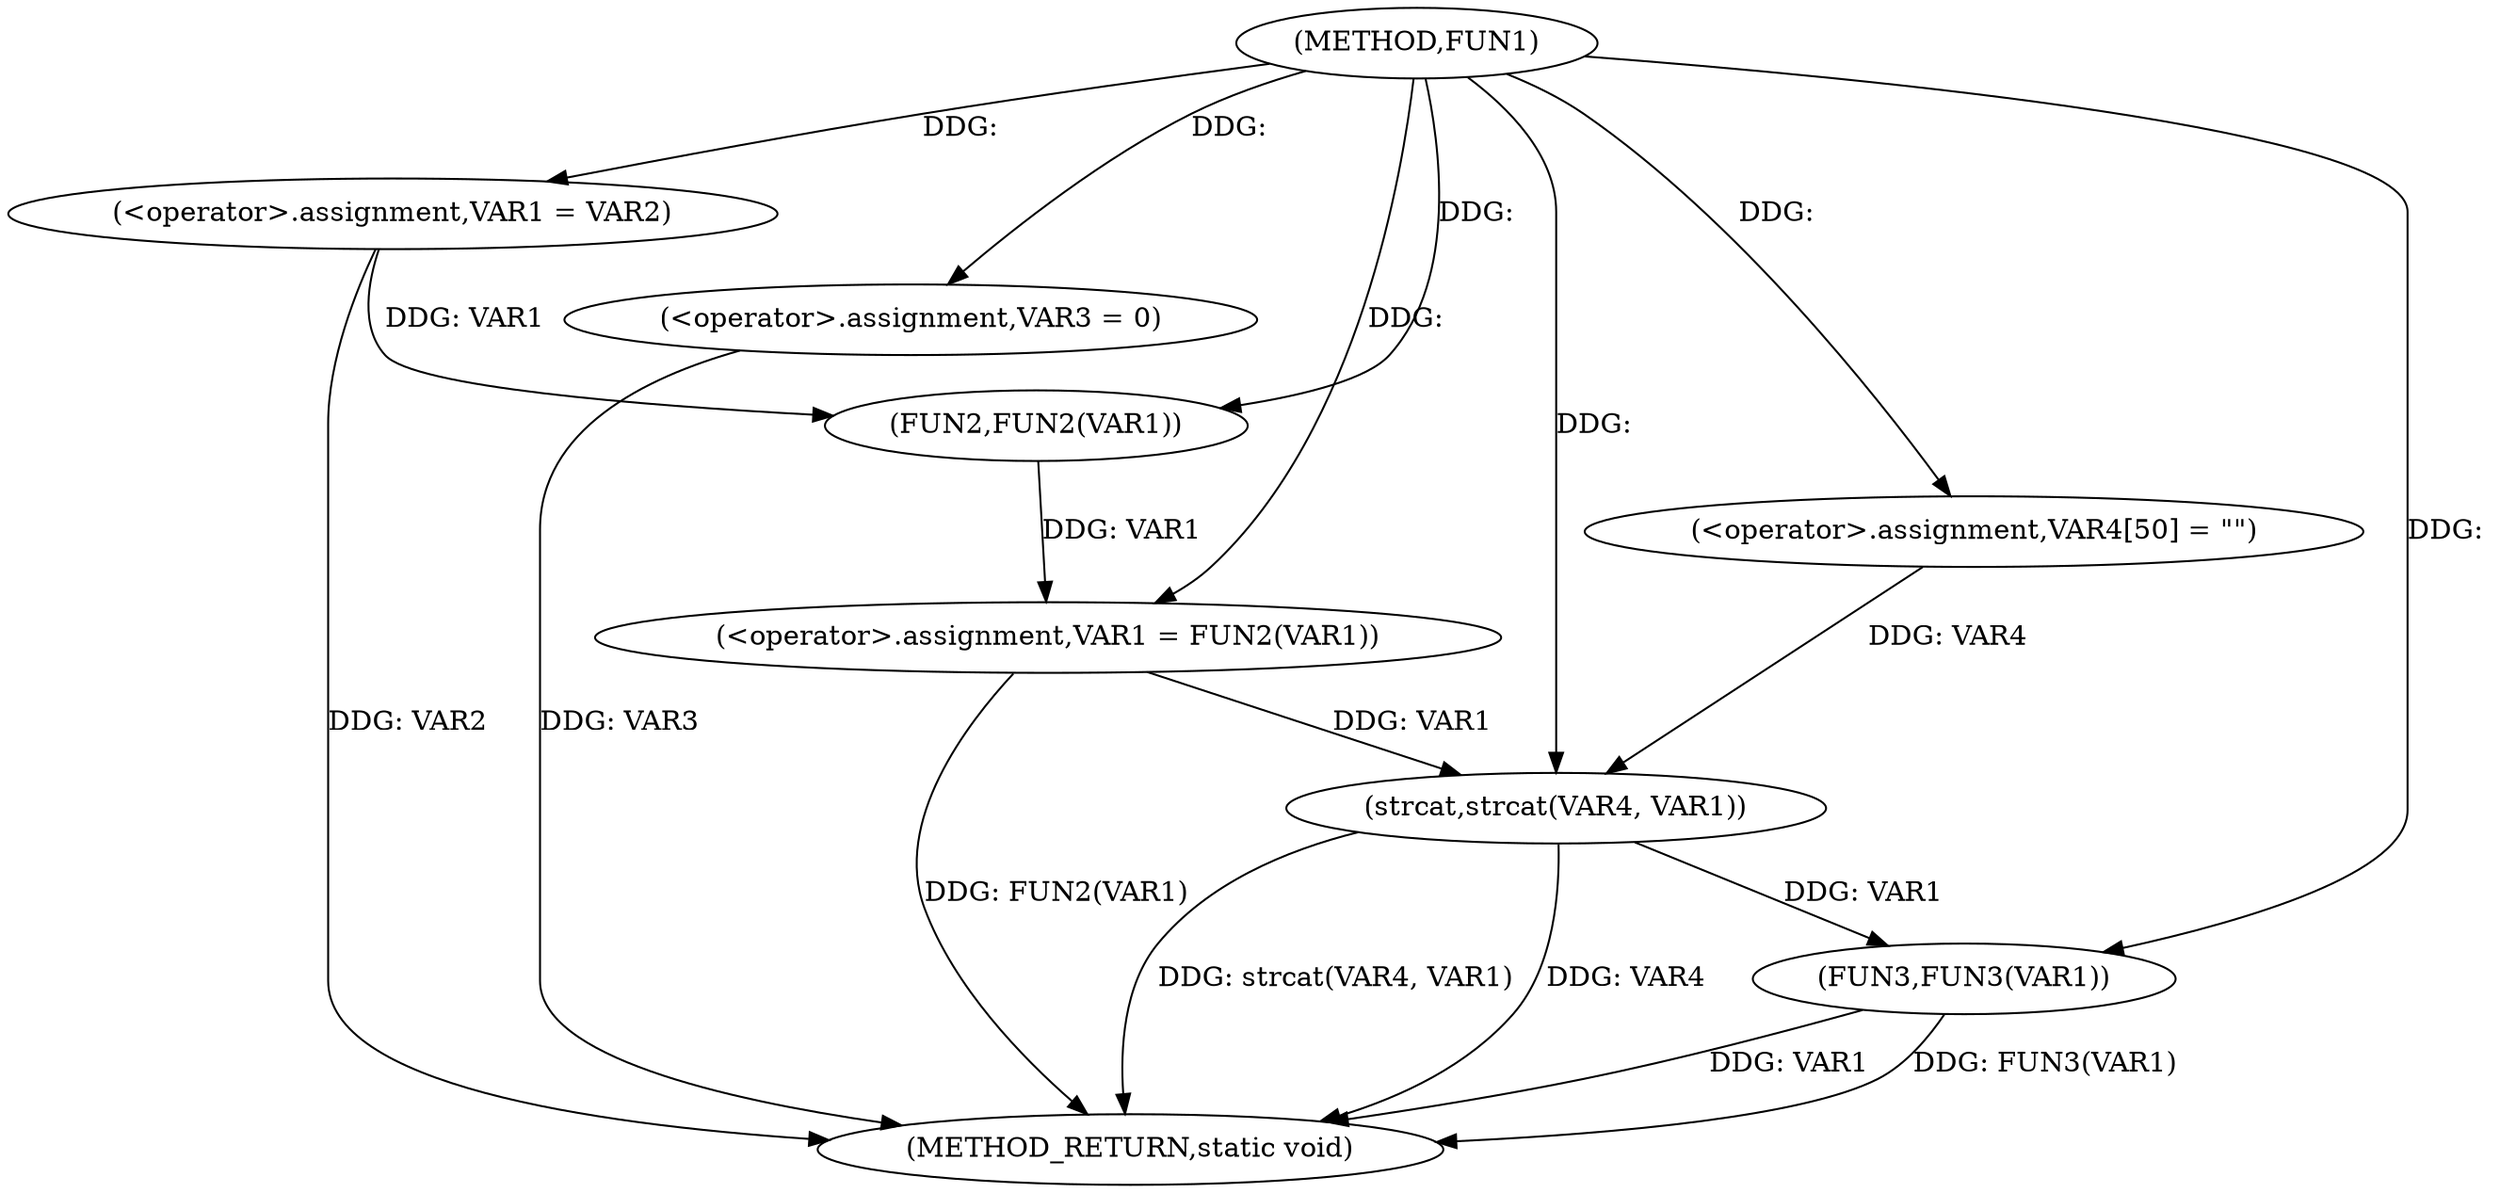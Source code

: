 digraph FUN1 {  
"1000100" [label = "(METHOD,FUN1)" ]
"1000124" [label = "(METHOD_RETURN,static void)" ]
"1000104" [label = "(<operator>.assignment,VAR1 = VAR2)" ]
"1000107" [label = "(<operator>.assignment,VAR3 = 0)" ]
"1000110" [label = "(<operator>.assignment,VAR1 = FUN2(VAR1))" ]
"1000112" [label = "(FUN2,FUN2(VAR1))" ]
"1000116" [label = "(<operator>.assignment,VAR4[50] = \"\")" ]
"1000119" [label = "(strcat,strcat(VAR4, VAR1))" ]
"1000122" [label = "(FUN3,FUN3(VAR1))" ]
  "1000107" -> "1000124"  [ label = "DDG: VAR3"] 
  "1000122" -> "1000124"  [ label = "DDG: VAR1"] 
  "1000110" -> "1000124"  [ label = "DDG: FUN2(VAR1)"] 
  "1000122" -> "1000124"  [ label = "DDG: FUN3(VAR1)"] 
  "1000119" -> "1000124"  [ label = "DDG: strcat(VAR4, VAR1)"] 
  "1000104" -> "1000124"  [ label = "DDG: VAR2"] 
  "1000119" -> "1000124"  [ label = "DDG: VAR4"] 
  "1000100" -> "1000104"  [ label = "DDG: "] 
  "1000100" -> "1000107"  [ label = "DDG: "] 
  "1000112" -> "1000110"  [ label = "DDG: VAR1"] 
  "1000100" -> "1000110"  [ label = "DDG: "] 
  "1000104" -> "1000112"  [ label = "DDG: VAR1"] 
  "1000100" -> "1000112"  [ label = "DDG: "] 
  "1000100" -> "1000116"  [ label = "DDG: "] 
  "1000116" -> "1000119"  [ label = "DDG: VAR4"] 
  "1000100" -> "1000119"  [ label = "DDG: "] 
  "1000110" -> "1000119"  [ label = "DDG: VAR1"] 
  "1000119" -> "1000122"  [ label = "DDG: VAR1"] 
  "1000100" -> "1000122"  [ label = "DDG: "] 
}
